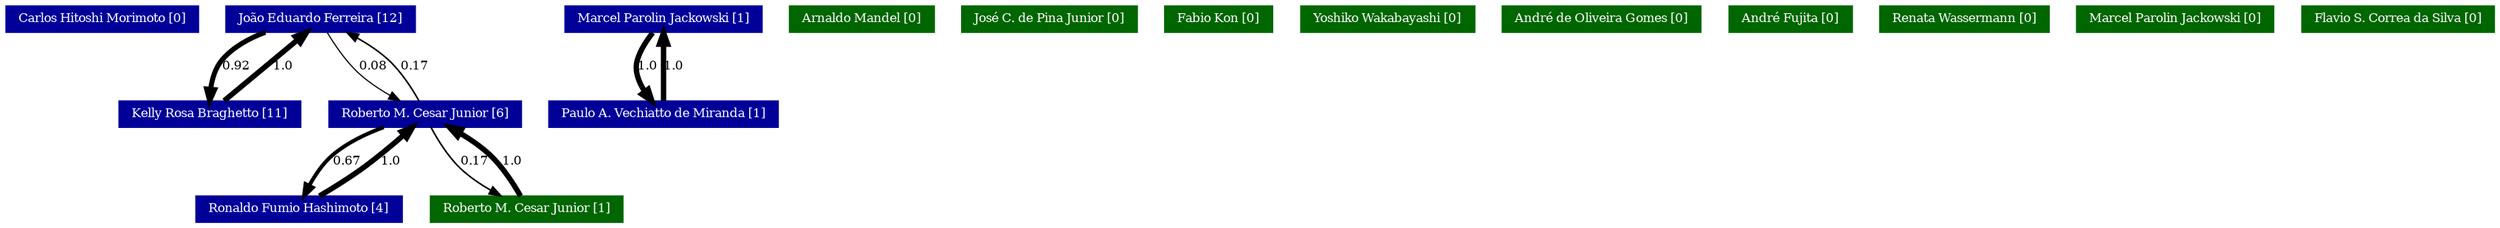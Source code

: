 strict digraph grafo3 {
	graph [bb="0,0,1448,145",
		id=grafo3,
		overlap=False
	];
	node [fontsize=8,
		label="\N",
		shape=rectangle,
		style=filled
	];
	0	 [URL="http://lattes.cnpq.br/4575931307749163",
		color="#000099",
		fontcolor="#FFFFFF",
		height=0.23611,
		label="Carlos Hitoshi Morimoto [0]",
		pos="54.5,136.5",
		width=1.5139];
	1	 [URL="http://lattes.cnpq.br/0131770792108992",
		color="#000099",
		fontcolor="#FFFFFF",
		height=0.23611,
		label="João Eduardo Ferreira [12]",
		pos="179.5,136.5",
		width=1.4583];
	2	 [URL="http://lattes.cnpq.br/5416099300504556",
		color="#000099",
		fontcolor="#FFFFFF",
		height=0.23611,
		label="Kelly Rosa Braghetto [11]",
		pos="122.5,72.5",
		width=1.4167];
	1 -> 2	 [arrowhead=normal,
		arrowsize=0.75,
		fontsize=8,
		label=0.92,
		lp="133.5,104.5",
		penwidth=3.26,
		pos="e,121.35,81.126 151.84,127.99 142.34,124.03 132.57,118.14 126.5,109.5 122.38,103.64 121.14,95.868 121.02,89.045"];
	5	 [URL="http://lattes.cnpq.br/2240951178648368",
		color="#000099",
		fontcolor="#FFFFFF",
		height=0.23611,
		label="Roberto M. Cesar Junior [6]",
		pos="245.5,72.5",
		width=1.5];
	1 -> 5	 [arrowhead=normal,
		arrowsize=0.75,
		fontsize=8,
		label=0.08,
		lp="212.5,104.5",
		penwidth=0.74,
		pos="e,231.26,81.017 183.78,127.99 188.45,120.24 196.45,108.11 205.5,99.5 211.14,94.132 218.03,89.2 224.49,85.108"];
	2 -> 1	 [arrowhead=normal,
		arrowsize=0.75,
		fontsize=8,
		label=1.0,
		lp="159.5,104.5",
		penwidth=3.5,
		pos="e,172.51,127.9 129.55,81.165 138.98,91.424 155.85,109.78 167.35,122.29"];
	5 -> 1	 [arrowhead=normal,
		arrowsize=0.75,
		fontsize=8,
		label=0.17,
		lp="234.5,104.5",
		penwidth=1.01,
		pos="e,193.74,127.98 241.22,81.013 236.55,88.759 228.55,100.89 219.5,109.5 213.86,114.87 206.97,119.8 200.51,123.89"];
	6	 [URL="http://lattes.cnpq.br/9283304583756076",
		color="#000099",
		fontcolor="#FFFFFF",
		height=0.23611,
		label="Ronaldo Fumio Hashimoto [4]",
		pos="185.5,8.5",
		width=1.5833];
	5 -> 6	 [arrowhead=normal,
		arrowsize=0.75,
		fontsize=8,
		label=0.67,
		lp="197.5,40.5",
		penwidth=2.51,
		pos="e,184.58,17.165 216.37,63.902 206.71,59.957 196.82,54.097 190.5,45.5 186.24,39.708 184.79,31.943 184.48,25.107"];
	11	 [URL="http://lattes.cnpq.br/2240951178648368",
		color="#006600",
		fontcolor="#FFFFFF",
		height=0.23611,
		label="Roberto M. Cesar Junior [1]",
		pos="314.5,8.5",
		width=1.5];
	5 -> 11	 [arrowhead=normal,
		arrowsize=0.75,
		fontsize=8,
		label=0.17,
		lp="283.5,40.5",
		penwidth=1.01,
		pos="e,301.57,17.159 251.16,63.822 257.02,56.163 266.67,44.3 276.5,35.5 282.19,30.411 288.92,25.502 295.12,21.346"];
	6 -> 5	 [arrowhead=normal,
		arrowsize=0.75,
		fontsize=8,
		label=1.0,
		lp="223.5,40.5",
		penwidth=3.5,
		pos="e,238.14,63.898 192.92,17.165 202.85,27.424 220.61,45.775 232.71,58.286"];
	11 -> 5	 [arrowhead=normal,
		arrowsize=0.75,
		fontsize=8,
		label=1.0,
		lp="303.5,40.5",
		penwidth=3.5,
		pos="e,262.55,63.996 310.76,17.13 306.63,24.97 299.38,37.175 290.5,45.5 284.38,51.24 276.77,56.241 269.55,60.282"];
	3	 [URL="http://lattes.cnpq.br/0926213060635986",
		color="#000099",
		fontcolor="#FFFFFF",
		height=0.23611,
		label="Marcel Parolin Jackowski [1]",
		pos="382.5,136.5",
		width=1.5694];
	4	 [URL="http://lattes.cnpq.br/5251389003736909",
		color="#000099",
		fontcolor="#FFFFFF",
		height=0.23611,
		label="Paulo A. Vechiatto de Miranda [1]",
		pos="382.5,72.5",
		width=1.8056];
	3 -> 4	 [arrowhead=normal,
		arrowsize=0.75,
		fontsize=8,
		label=1.0,
		lp="371.5,104.5",
		penwidth=3.5,
		pos="e,375.54,81.264 376.22,127.85 372.6,122.93 368.41,116.23 366.5,109.5 364.39,102.06 367.27,94.165 371.14,87.672"];
	4 -> 3	 [arrowhead=normal,
		arrowsize=0.75,
		fontsize=8,
		label=1.0,
		lp="387.5,104.5",
		penwidth=3.5,
		pos="e,382.5,127.9 382.5,81.165 382.5,90.864 382.5,107.8 382.5,120.19"];
	7	 [URL="http://lattes.cnpq.br/1047633546096022",
		color="#006600",
		fontcolor="#FFFFFF",
		height=0.23611,
		label="Arnaldo Mandel [0]",
		pos="497.5,136.5",
		width=1.125];
	8	 [URL="http://lattes.cnpq.br/7931486543023117",
		color="#006600",
		fontcolor="#FFFFFF",
		height=0.23611,
		label="José C. de Pina Junior [0]",
		pos="606.5,136.5",
		width=1.3889];
	9	 [URL="http://lattes.cnpq.br/2342739419247924",
		color="#006600",
		fontcolor="#FFFFFF",
		height=0.23611,
		label="Fabio Kon [0]",
		pos="705.5,136.5",
		width=0.86111];
	10	 [URL="http://lattes.cnpq.br/3174379270045864",
		color="#006600",
		fontcolor="#FFFFFF",
		height=0.23611,
		label="Yoshiko Wakabayashi [0]",
		pos="804.5,136.5",
		width=1.3889];
	12	 [URL="http://lattes.cnpq.br/9710931908673924",
		color="#006600",
		fontcolor="#FFFFFF",
		height=0.23611,
		label="André de Oliveira Gomes [0]",
		pos="929.5,136.5",
		width=1.5694];
	13	 [URL="http://lattes.cnpq.br/0247990329725342",
		color="#006600",
		fontcolor="#FFFFFF",
		height=0.23611,
		label="André Fujita [0]",
		pos="1039.5,136.5",
		width=0.97222];
	14	 [URL="http://lattes.cnpq.br/8548608291351316",
		color="#006600",
		fontcolor="#FFFFFF",
		height=0.23611,
		label="Renata Wassermann [0]",
		pos="1140.5,136.5",
		width=1.3194];
	15	 [URL="http://lattes.cnpq.br/0926213060635986",
		color="#006600",
		fontcolor="#FFFFFF",
		height=0.23611,
		label="Marcel Parolin Jackowski [0]",
		pos="1262.5,136.5",
		width=1.5694];
	16	 [URL="http://lattes.cnpq.br/8571722708574643",
		color="#006600",
		fontcolor="#FFFFFF",
		height=0.23611,
		label="Flavio S. Correa da Silva [0]",
		pos="1392.5,136.5",
		width=1.5417];
}
